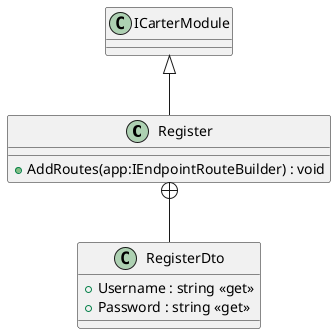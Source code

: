 @startuml
class Register {
    + AddRoutes(app:IEndpointRouteBuilder) : void
}
class RegisterDto {
    + Username : string <<get>>
    + Password : string <<get>>
}
ICarterModule <|-- Register
Register +-- RegisterDto
@enduml
